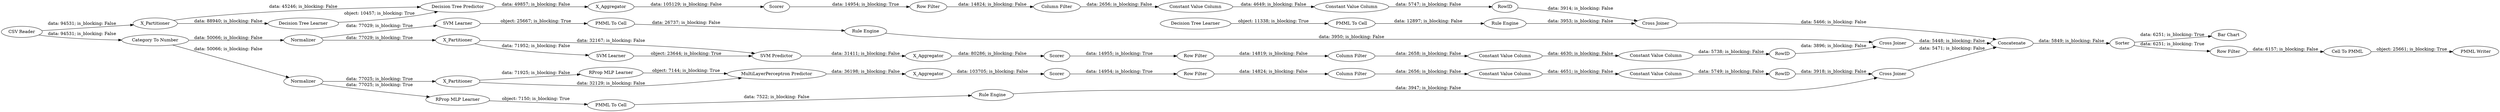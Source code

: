 digraph {
	"-4671984673362620603_2" [label=X_Partitioner]
	"-5519229537840222650_293" [label=RowID]
	"8123884898801633533_38" [label="Cross Joiner"]
	"2913141293433518190_54" [label="Cell To PMML"]
	"2913141293433518190_60" [label=Concatenate]
	"8123884898801633533_2" [label=X_Partitioner]
	"2913141293433518190_59" [label="Bar Chart"]
	"-8439060077169333808_31" [label="RProp MLP Learner"]
	"-4671984673362620603_31" [label="SVM Learner"]
	"2913141293433518190_63" [label="PMML Writer"]
	"-8439060077169333808_40" [label=Scorer]
	"-4671984673362620603_40" [label=Normalizer]
	"2813285722443044940_35" [label="Rule Engine"]
	"-4671984673362620603_41" [label=Scorer]
	"-7056711186470200472_34" [label="Rule Engine"]
	"6079380005636083630_290" [label="Constant Value Column"]
	"6079380005636083630_9" [label="Row Filter"]
	"-6223237934156582255_22" [label="PMML To Cell"]
	"-5914386347042390052_292" [label="Constant Value Column"]
	"2913141293433518190_62" [label="CSV Reader"]
	"-4671984673362620603_32" [label="SVM Predictor"]
	"6079380005636083630_294" [label="Column Filter"]
	"2913141293433518190_53" [label="Row Filter"]
	"-5519229537840222650_292" [label="Constant Value Column"]
	"-6223237934156582255_35" [label="RProp MLP Learner"]
	"-8439060077169333808_32" [label="MultiLayerPerceptron Predictor"]
	"-5914386347042390052_9" [label="Row Filter"]
	"-5519229537840222650_294" [label="Column Filter"]
	"2813285722443044940_33" [label="SVM Learner"]
	"-8439060077169333808_39" [label=Normalizer]
	"2813285722443044940_34" [label="PMML To Cell"]
	"-5914386347042390052_294" [label="Column Filter"]
	"-5519229537840222650_9" [label="Row Filter"]
	"-7056711186470200472_33" [label="Decision Tree Learner"]
	"-5519229537840222650_290" [label="Constant Value Column"]
	"6079380005636083630_293" [label=RowID]
	"6079380005636083630_292" [label="Constant Value Column"]
	"-5914386347042390052_290" [label="Constant Value Column"]
	"-4671984673362620603_39" [label="Cross Joiner"]
	"8123884898801633533_31" [label="Decision Tree Learner"]
	"-6223237934156582255_34" [label="Rule Engine"]
	"-8439060077169333808_7" [label=X_Aggregator]
	"2913141293433518190_58" [label="Category To Number"]
	"-8439060077169333808_38" [label="Cross Joiner"]
	"8123884898801633533_32" [label="Decision Tree Predictor"]
	"8123884898801633533_39" [label=Scorer]
	"-8439060077169333808_2" [label=X_Partitioner]
	"-5914386347042390052_293" [label=RowID]
	"-4671984673362620603_7" [label=X_Aggregator]
	"-7056711186470200472_28" [label="PMML To Cell"]
	"8123884898801633533_7" [label=X_Aggregator]
	"2913141293433518190_52" [label=Sorter]
	"6079380005636083630_294" -> "6079380005636083630_290" [label="data: 2656; is_blocking: False"]
	"2813285722443044940_34" -> "2813285722443044940_35" [label="data: 26737; is_blocking: False"]
	"2913141293433518190_53" -> "2913141293433518190_54" [label="data: 6157; is_blocking: False"]
	"-5914386347042390052_292" -> "-5914386347042390052_293" [label="data: 5738; is_blocking: False"]
	"-4671984673362620603_31" -> "-4671984673362620603_32" [label="object: 23644; is_blocking: True"]
	"-5914386347042390052_293" -> "-4671984673362620603_39" [label="data: 3896; is_blocking: False"]
	"-5519229537840222650_292" -> "-5519229537840222650_293" [label="data: 5747; is_blocking: False"]
	"2813285722443044940_33" -> "2813285722443044940_34" [label="object: 25667; is_blocking: True"]
	"2913141293433518190_62" -> "8123884898801633533_2" [label="data: 94531; is_blocking: False"]
	"-5519229537840222650_290" -> "-5519229537840222650_292" [label="data: 4649; is_blocking: False"]
	"2913141293433518190_60" -> "2913141293433518190_52" [label="data: 5849; is_blocking: False"]
	"8123884898801633533_38" -> "2913141293433518190_60" [label="data: 5466; is_blocking: False"]
	"8123884898801633533_2" -> "8123884898801633533_32" [label="data: 45246; is_blocking: False"]
	"8123884898801633533_32" -> "8123884898801633533_7" [label="data: 49857; is_blocking: False"]
	"-6223237934156582255_34" -> "-8439060077169333808_38" [label="data: 3947; is_blocking: False"]
	"-8439060077169333808_40" -> "6079380005636083630_9" [label="data: 14954; is_blocking: True"]
	"-4671984673362620603_2" -> "-4671984673362620603_31" [label="data: 71952; is_blocking: False"]
	"-4671984673362620603_40" -> "2813285722443044940_33" [label="data: 77029; is_blocking: True"]
	"2913141293433518190_52" -> "2913141293433518190_53" [label="data: 6251; is_blocking: True"]
	"6079380005636083630_293" -> "-8439060077169333808_38" [label="data: 3918; is_blocking: False"]
	"2913141293433518190_54" -> "2913141293433518190_63" [label="object: 25661; is_blocking: True"]
	"8123884898801633533_7" -> "8123884898801633533_39" [label="data: 105129; is_blocking: False"]
	"-6223237934156582255_35" -> "-6223237934156582255_22" [label="object: 7150; is_blocking: True"]
	"2913141293433518190_52" -> "2913141293433518190_59" [label="data: 6251; is_blocking: True"]
	"6079380005636083630_290" -> "6079380005636083630_292" [label="data: 4651; is_blocking: False"]
	"-7056711186470200472_34" -> "8123884898801633533_38" [label="data: 3953; is_blocking: False"]
	"-8439060077169333808_2" -> "-8439060077169333808_31" [label="data: 71925; is_blocking: False"]
	"6079380005636083630_9" -> "6079380005636083630_294" [label="data: 14824; is_blocking: False"]
	"-4671984673362620603_32" -> "-4671984673362620603_7" [label="data: 31411; is_blocking: False"]
	"-4671984673362620603_7" -> "-4671984673362620603_41" [label="data: 80286; is_blocking: False"]
	"-7056711186470200472_33" -> "-7056711186470200472_28" [label="object: 11338; is_blocking: True"]
	"8123884898801633533_31" -> "8123884898801633533_32" [label="object: 10457; is_blocking: True"]
	"2813285722443044940_35" -> "-4671984673362620603_39" [label="data: 3950; is_blocking: False"]
	"-8439060077169333808_31" -> "-8439060077169333808_32" [label="object: 7144; is_blocking: True"]
	"-8439060077169333808_2" -> "-8439060077169333808_32" [label="data: 32129; is_blocking: False"]
	"-5519229537840222650_293" -> "8123884898801633533_38" [label="data: 3914; is_blocking: False"]
	"-5914386347042390052_290" -> "-5914386347042390052_292" [label="data: 4630; is_blocking: False"]
	"-8439060077169333808_38" -> "2913141293433518190_60" [label="data: 5471; is_blocking: False"]
	"-8439060077169333808_7" -> "-8439060077169333808_40" [label="data: 103705; is_blocking: False"]
	"8123884898801633533_2" -> "8123884898801633533_31" [label="data: 88940; is_blocking: False"]
	"-4671984673362620603_41" -> "-5914386347042390052_9" [label="data: 14955; is_blocking: True"]
	"-5914386347042390052_294" -> "-5914386347042390052_290" [label="data: 2658; is_blocking: False"]
	"-5519229537840222650_9" -> "-5519229537840222650_294" [label="data: 14824; is_blocking: False"]
	"-8439060077169333808_32" -> "-8439060077169333808_7" [label="data: 36198; is_blocking: False"]
	"2913141293433518190_62" -> "2913141293433518190_58" [label="data: 94531; is_blocking: False"]
	"-8439060077169333808_39" -> "-8439060077169333808_2" [label="data: 77025; is_blocking: True"]
	"-6223237934156582255_22" -> "-6223237934156582255_34" [label="data: 7522; is_blocking: False"]
	"6079380005636083630_292" -> "6079380005636083630_293" [label="data: 5749; is_blocking: False"]
	"-4671984673362620603_40" -> "-4671984673362620603_2" [label="data: 77029; is_blocking: True"]
	"-4671984673362620603_39" -> "2913141293433518190_60" [label="data: 5448; is_blocking: False"]
	"-7056711186470200472_28" -> "-7056711186470200472_34" [label="data: 12897; is_blocking: False"]
	"2913141293433518190_58" -> "-4671984673362620603_40" [label="data: 50066; is_blocking: False"]
	"2913141293433518190_58" -> "-8439060077169333808_39" [label="data: 50066; is_blocking: False"]
	"8123884898801633533_39" -> "-5519229537840222650_9" [label="data: 14954; is_blocking: True"]
	"-5914386347042390052_9" -> "-5914386347042390052_294" [label="data: 14819; is_blocking: False"]
	"-5519229537840222650_294" -> "-5519229537840222650_290" [label="data: 2656; is_blocking: False"]
	"-4671984673362620603_2" -> "-4671984673362620603_32" [label="data: 32167; is_blocking: False"]
	"-8439060077169333808_39" -> "-6223237934156582255_35" [label="data: 77025; is_blocking: True"]
	rankdir=LR
}

